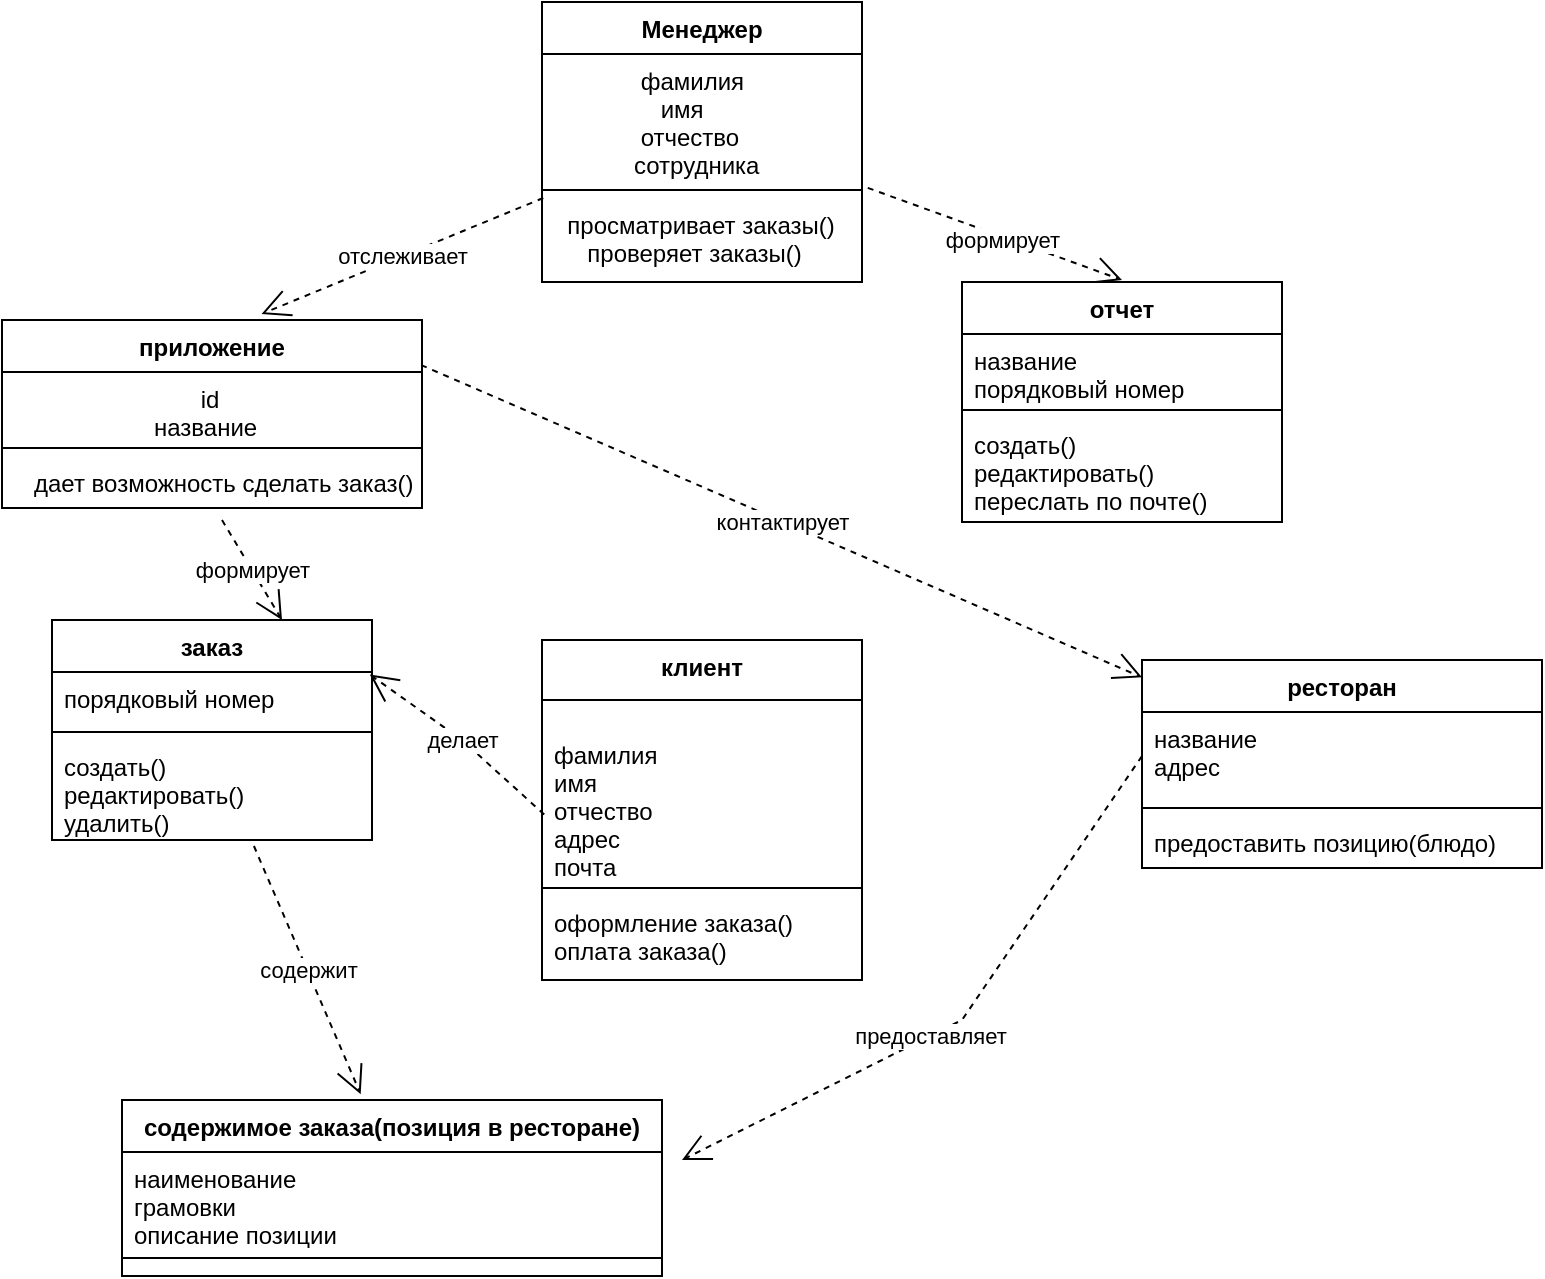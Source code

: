 <mxfile version="20.5.1" type="github"><diagram id="BHv5DL81W0TFrNy3bP4e" name="Страница 1"><mxGraphModel dx="981" dy="1630" grid="1" gridSize="10" guides="1" tooltips="1" connect="1" arrows="1" fold="1" page="1" pageScale="1" pageWidth="827" pageHeight="1169" math="0" shadow="0"><root><mxCell id="0"/><mxCell id="1" parent="0"/><mxCell id="cjZyEiKdppCZ41iHC7Kp-1" value="Менеджер" style="swimlane;fontStyle=1;align=center;verticalAlign=top;childLayout=stackLayout;horizontal=1;startSize=26;horizontalStack=0;resizeParent=1;resizeParentMax=0;resizeLast=0;collapsible=1;marginBottom=0;" vertex="1" parent="1"><mxGeometry x="310" y="-1169" width="160" height="140" as="geometry"/></mxCell><mxCell id="cjZyEiKdppCZ41iHC7Kp-2" value="             фамилия&#10;                имя&#10;             отчество&#10;            сотрудника&#10;" style="text;strokeColor=none;fillColor=none;align=left;verticalAlign=top;spacingLeft=4;spacingRight=4;overflow=hidden;rotatable=0;points=[[0,0.5],[1,0.5]];portConstraint=eastwest;" vertex="1" parent="cjZyEiKdppCZ41iHC7Kp-1"><mxGeometry y="26" width="160" height="64" as="geometry"/></mxCell><mxCell id="cjZyEiKdppCZ41iHC7Kp-3" value="" style="line;strokeWidth=1;fillColor=none;align=left;verticalAlign=middle;spacingTop=-1;spacingLeft=3;spacingRight=3;rotatable=0;labelPosition=right;points=[];portConstraint=eastwest;strokeColor=inherit;" vertex="1" parent="cjZyEiKdppCZ41iHC7Kp-1"><mxGeometry y="90" width="160" height="8" as="geometry"/></mxCell><mxCell id="cjZyEiKdppCZ41iHC7Kp-4" value="  просматривает заказы()&#10;     проверяет заказы()" style="text;strokeColor=none;fillColor=none;align=left;verticalAlign=top;spacingLeft=4;spacingRight=4;overflow=hidden;rotatable=0;points=[[0,0.5],[1,0.5]];portConstraint=eastwest;" vertex="1" parent="cjZyEiKdppCZ41iHC7Kp-1"><mxGeometry y="98" width="160" height="42" as="geometry"/></mxCell><mxCell id="cjZyEiKdppCZ41iHC7Kp-5" value="отслеживает" style="endArrow=open;endSize=12;dashed=1;html=1;rounded=0;exitX=0.004;exitY=0;exitDx=0;exitDy=0;exitPerimeter=0;entryX=0.618;entryY=-0.032;entryDx=0;entryDy=0;entryPerimeter=0;" edge="1" parent="1" source="cjZyEiKdppCZ41iHC7Kp-4" target="cjZyEiKdppCZ41iHC7Kp-6"><mxGeometry x="0.005" width="160" relative="1" as="geometry"><mxPoint x="370" y="-990" as="sourcePoint"/><mxPoint x="150" y="-1030" as="targetPoint"/><mxPoint as="offset"/></mxGeometry></mxCell><mxCell id="cjZyEiKdppCZ41iHC7Kp-6" value="приложение" style="swimlane;fontStyle=1;align=center;verticalAlign=top;childLayout=stackLayout;horizontal=1;startSize=26;horizontalStack=0;resizeParent=1;resizeParentMax=0;resizeLast=0;collapsible=1;marginBottom=0;" vertex="1" parent="1"><mxGeometry x="40" y="-1010" width="210" height="94" as="geometry"/></mxCell><mxCell id="cjZyEiKdppCZ41iHC7Kp-7" value="                            id&#10;                     название" style="text;strokeColor=none;fillColor=none;align=left;verticalAlign=top;spacingLeft=4;spacingRight=4;overflow=hidden;rotatable=0;points=[[0,0.5],[1,0.5]];portConstraint=eastwest;" vertex="1" parent="cjZyEiKdppCZ41iHC7Kp-6"><mxGeometry y="26" width="210" height="34" as="geometry"/></mxCell><mxCell id="cjZyEiKdppCZ41iHC7Kp-8" value="" style="line;strokeWidth=1;fillColor=none;align=left;verticalAlign=middle;spacingTop=-1;spacingLeft=3;spacingRight=3;rotatable=0;labelPosition=right;points=[];portConstraint=eastwest;strokeColor=inherit;" vertex="1" parent="cjZyEiKdppCZ41iHC7Kp-6"><mxGeometry y="60" width="210" height="8" as="geometry"/></mxCell><mxCell id="cjZyEiKdppCZ41iHC7Kp-9" value="   дает возможность сделать заказ()" style="text;strokeColor=none;fillColor=none;align=left;verticalAlign=top;spacingLeft=4;spacingRight=4;overflow=hidden;rotatable=0;points=[[0,0.5],[1,0.5]];portConstraint=eastwest;" vertex="1" parent="cjZyEiKdppCZ41iHC7Kp-6"><mxGeometry y="68" width="210" height="26" as="geometry"/></mxCell><mxCell id="cjZyEiKdppCZ41iHC7Kp-16" value="формирует" style="endArrow=open;endSize=12;dashed=1;html=1;rounded=0;exitX=1.018;exitY=1.046;exitDx=0;exitDy=0;exitPerimeter=0;" edge="1" parent="1" source="cjZyEiKdppCZ41iHC7Kp-2"><mxGeometry x="0.065" y="-2" width="160" relative="1" as="geometry"><mxPoint x="340" y="-1030" as="sourcePoint"/><mxPoint x="600" y="-1030" as="targetPoint"/><mxPoint as="offset"/></mxGeometry></mxCell><mxCell id="cjZyEiKdppCZ41iHC7Kp-17" value="отчет" style="swimlane;fontStyle=1;align=center;verticalAlign=top;childLayout=stackLayout;horizontal=1;startSize=26;horizontalStack=0;resizeParent=1;resizeParentMax=0;resizeLast=0;collapsible=1;marginBottom=0;" vertex="1" parent="1"><mxGeometry x="520" y="-1029" width="160" height="120" as="geometry"/></mxCell><mxCell id="cjZyEiKdppCZ41iHC7Kp-18" value="название&#10;порядковый номер" style="text;strokeColor=none;fillColor=none;align=left;verticalAlign=top;spacingLeft=4;spacingRight=4;overflow=hidden;rotatable=0;points=[[0,0.5],[1,0.5]];portConstraint=eastwest;" vertex="1" parent="cjZyEiKdppCZ41iHC7Kp-17"><mxGeometry y="26" width="160" height="34" as="geometry"/></mxCell><mxCell id="cjZyEiKdppCZ41iHC7Kp-19" value="" style="line;strokeWidth=1;fillColor=none;align=left;verticalAlign=middle;spacingTop=-1;spacingLeft=3;spacingRight=3;rotatable=0;labelPosition=right;points=[];portConstraint=eastwest;strokeColor=inherit;" vertex="1" parent="cjZyEiKdppCZ41iHC7Kp-17"><mxGeometry y="60" width="160" height="8" as="geometry"/></mxCell><mxCell id="cjZyEiKdppCZ41iHC7Kp-20" value="создать()&#10;редактировать()&#10;переслать по почте()" style="text;strokeColor=none;fillColor=none;align=left;verticalAlign=top;spacingLeft=4;spacingRight=4;overflow=hidden;rotatable=0;points=[[0,0.5],[1,0.5]];portConstraint=eastwest;fontStyle=0" vertex="1" parent="cjZyEiKdppCZ41iHC7Kp-17"><mxGeometry y="68" width="160" height="52" as="geometry"/></mxCell><mxCell id="cjZyEiKdppCZ41iHC7Kp-22" value="формирует" style="endArrow=open;endSize=12;dashed=1;html=1;rounded=0;" edge="1" parent="1"><mxGeometry width="160" relative="1" as="geometry"><mxPoint x="150" y="-910" as="sourcePoint"/><mxPoint x="180" y="-860" as="targetPoint"/></mxGeometry></mxCell><mxCell id="cjZyEiKdppCZ41iHC7Kp-23" value="заказ" style="swimlane;fontStyle=1;align=center;verticalAlign=top;childLayout=stackLayout;horizontal=1;startSize=26;horizontalStack=0;resizeParent=1;resizeParentMax=0;resizeLast=0;collapsible=1;marginBottom=0;" vertex="1" parent="1"><mxGeometry x="65" y="-860" width="160" height="110" as="geometry"/></mxCell><mxCell id="cjZyEiKdppCZ41iHC7Kp-24" value="порядковый номер" style="text;strokeColor=none;fillColor=none;align=left;verticalAlign=top;spacingLeft=4;spacingRight=4;overflow=hidden;rotatable=0;points=[[0,0.5],[1,0.5]];portConstraint=eastwest;" vertex="1" parent="cjZyEiKdppCZ41iHC7Kp-23"><mxGeometry y="26" width="160" height="26" as="geometry"/></mxCell><mxCell id="cjZyEiKdppCZ41iHC7Kp-25" value="" style="line;strokeWidth=1;fillColor=none;align=left;verticalAlign=middle;spacingTop=-1;spacingLeft=3;spacingRight=3;rotatable=0;labelPosition=right;points=[];portConstraint=eastwest;strokeColor=inherit;" vertex="1" parent="cjZyEiKdppCZ41iHC7Kp-23"><mxGeometry y="52" width="160" height="8" as="geometry"/></mxCell><mxCell id="cjZyEiKdppCZ41iHC7Kp-26" value="создать()&#10;редактировать()&#10;удалить()" style="text;strokeColor=none;fillColor=none;align=left;verticalAlign=top;spacingLeft=4;spacingRight=4;overflow=hidden;rotatable=0;points=[[0,0.5],[1,0.5]];portConstraint=eastwest;" vertex="1" parent="cjZyEiKdppCZ41iHC7Kp-23"><mxGeometry y="60" width="160" height="50" as="geometry"/></mxCell><mxCell id="cjZyEiKdppCZ41iHC7Kp-27" value="содержимое заказа(позиция в ресторане)&#10;" style="swimlane;fontStyle=1;align=center;verticalAlign=top;childLayout=stackLayout;horizontal=1;startSize=26;horizontalStack=0;resizeParent=1;resizeParentMax=0;resizeLast=0;collapsible=1;marginBottom=0;" vertex="1" parent="1"><mxGeometry x="100" y="-620" width="270" height="88" as="geometry"/></mxCell><mxCell id="cjZyEiKdppCZ41iHC7Kp-28" value="наименование&#10;грамовки&#10;описание позиции" style="text;strokeColor=none;fillColor=none;align=left;verticalAlign=top;spacingLeft=4;spacingRight=4;overflow=hidden;rotatable=0;points=[[0,0.5],[1,0.5]];portConstraint=eastwest;" vertex="1" parent="cjZyEiKdppCZ41iHC7Kp-27"><mxGeometry y="26" width="270" height="44" as="geometry"/></mxCell><mxCell id="cjZyEiKdppCZ41iHC7Kp-29" value="" style="line;strokeWidth=1;fillColor=none;align=left;verticalAlign=middle;spacingTop=-1;spacingLeft=3;spacingRight=3;rotatable=0;labelPosition=right;points=[];portConstraint=eastwest;strokeColor=inherit;" vertex="1" parent="cjZyEiKdppCZ41iHC7Kp-27"><mxGeometry y="70" width="270" height="18" as="geometry"/></mxCell><mxCell id="cjZyEiKdppCZ41iHC7Kp-31" value="содержит" style="endArrow=open;endSize=12;dashed=1;html=1;rounded=0;exitX=0.631;exitY=1.06;exitDx=0;exitDy=0;exitPerimeter=0;entryX=0.442;entryY=-0.033;entryDx=0;entryDy=0;entryPerimeter=0;" edge="1" parent="1" source="cjZyEiKdppCZ41iHC7Kp-26" target="cjZyEiKdppCZ41iHC7Kp-27"><mxGeometry width="160" relative="1" as="geometry"><mxPoint x="200" y="-700" as="sourcePoint"/><mxPoint x="360" y="-700" as="targetPoint"/><Array as="points"/><mxPoint as="offset"/></mxGeometry></mxCell><mxCell id="cjZyEiKdppCZ41iHC7Kp-32" value="клиент" style="swimlane;fontStyle=1;align=center;verticalAlign=top;childLayout=stackLayout;horizontal=1;startSize=30;horizontalStack=0;resizeParent=1;resizeParentMax=0;resizeLast=0;collapsible=1;marginBottom=0;" vertex="1" parent="1"><mxGeometry x="310" y="-850" width="160" height="170" as="geometry"/></mxCell><mxCell id="cjZyEiKdppCZ41iHC7Kp-33" value="&#10;фамилия&#10;имя&#10;отчество&#10;адрес&#10;почта" style="text;strokeColor=none;fillColor=none;align=left;verticalAlign=top;spacingLeft=4;spacingRight=4;overflow=hidden;rotatable=0;points=[[0,0.5],[1,0.5]];portConstraint=eastwest;" vertex="1" parent="cjZyEiKdppCZ41iHC7Kp-32"><mxGeometry y="30" width="160" height="90" as="geometry"/></mxCell><mxCell id="cjZyEiKdppCZ41iHC7Kp-34" value="" style="line;strokeWidth=1;fillColor=none;align=left;verticalAlign=middle;spacingTop=-1;spacingLeft=3;spacingRight=3;rotatable=0;labelPosition=right;points=[];portConstraint=eastwest;strokeColor=inherit;" vertex="1" parent="cjZyEiKdppCZ41iHC7Kp-32"><mxGeometry y="120" width="160" height="8" as="geometry"/></mxCell><mxCell id="cjZyEiKdppCZ41iHC7Kp-35" value="оформление заказа()&#10;оплата заказа()" style="text;strokeColor=none;fillColor=none;align=left;verticalAlign=top;spacingLeft=4;spacingRight=4;overflow=hidden;rotatable=0;points=[[0,0.5],[1,0.5]];portConstraint=eastwest;" vertex="1" parent="cjZyEiKdppCZ41iHC7Kp-32"><mxGeometry y="128" width="160" height="42" as="geometry"/></mxCell><mxCell id="cjZyEiKdppCZ41iHC7Kp-36" value="делает" style="endArrow=open;endSize=12;dashed=1;html=1;rounded=0;entryX=0.993;entryY=0.049;entryDx=0;entryDy=0;entryPerimeter=0;exitX=0.007;exitY=0.636;exitDx=0;exitDy=0;exitPerimeter=0;" edge="1" parent="1" source="cjZyEiKdppCZ41iHC7Kp-33" target="cjZyEiKdppCZ41iHC7Kp-24"><mxGeometry width="160" relative="1" as="geometry"><mxPoint x="550" y="-765.42" as="sourcePoint"/><mxPoint x="710" y="-765.42" as="targetPoint"/><Array as="points"><mxPoint x="270" y="-800"/></Array></mxGeometry></mxCell><mxCell id="cjZyEiKdppCZ41iHC7Kp-37" value="ресторан" style="swimlane;fontStyle=1;align=center;verticalAlign=top;childLayout=stackLayout;horizontal=1;startSize=26;horizontalStack=0;resizeParent=1;resizeParentMax=0;resizeLast=0;collapsible=1;marginBottom=0;" vertex="1" parent="1"><mxGeometry x="610" y="-840" width="200" height="104" as="geometry"/></mxCell><mxCell id="cjZyEiKdppCZ41iHC7Kp-38" value="название&#10;адрес" style="text;strokeColor=none;fillColor=none;align=left;verticalAlign=top;spacingLeft=4;spacingRight=4;overflow=hidden;rotatable=0;points=[[0,0.5],[1,0.5]];portConstraint=eastwest;" vertex="1" parent="cjZyEiKdppCZ41iHC7Kp-37"><mxGeometry y="26" width="200" height="44" as="geometry"/></mxCell><mxCell id="cjZyEiKdppCZ41iHC7Kp-39" value="" style="line;strokeWidth=1;fillColor=none;align=left;verticalAlign=middle;spacingTop=-1;spacingLeft=3;spacingRight=3;rotatable=0;labelPosition=right;points=[];portConstraint=eastwest;strokeColor=inherit;" vertex="1" parent="cjZyEiKdppCZ41iHC7Kp-37"><mxGeometry y="70" width="200" height="8" as="geometry"/></mxCell><mxCell id="cjZyEiKdppCZ41iHC7Kp-40" value="предоставить позицию(блюдо)" style="text;strokeColor=none;fillColor=none;align=left;verticalAlign=top;spacingLeft=4;spacingRight=4;overflow=hidden;rotatable=0;points=[[0,0.5],[1,0.5]];portConstraint=eastwest;" vertex="1" parent="cjZyEiKdppCZ41iHC7Kp-37"><mxGeometry y="78" width="200" height="26" as="geometry"/></mxCell><mxCell id="cjZyEiKdppCZ41iHC7Kp-41" value="контактирует" style="endArrow=open;endSize=12;dashed=1;html=1;rounded=0;exitX=0.998;exitY=-0.102;exitDx=0;exitDy=0;exitPerimeter=0;" edge="1" parent="1" source="cjZyEiKdppCZ41iHC7Kp-7" target="cjZyEiKdppCZ41iHC7Kp-37"><mxGeometry width="160" relative="1" as="geometry"><mxPoint x="520" y="-900" as="sourcePoint"/><mxPoint x="680" y="-900" as="targetPoint"/></mxGeometry></mxCell><mxCell id="cjZyEiKdppCZ41iHC7Kp-42" value="предоставляет" style="endArrow=open;endSize=12;dashed=1;html=1;rounded=0;exitX=0;exitY=0.5;exitDx=0;exitDy=0;" edge="1" parent="1" source="cjZyEiKdppCZ41iHC7Kp-38"><mxGeometry x="0.125" width="160" relative="1" as="geometry"><mxPoint x="400" y="-640" as="sourcePoint"/><mxPoint x="380" y="-590" as="targetPoint"/><Array as="points"><mxPoint x="520" y="-660"/></Array><mxPoint as="offset"/></mxGeometry></mxCell></root></mxGraphModel></diagram></mxfile>